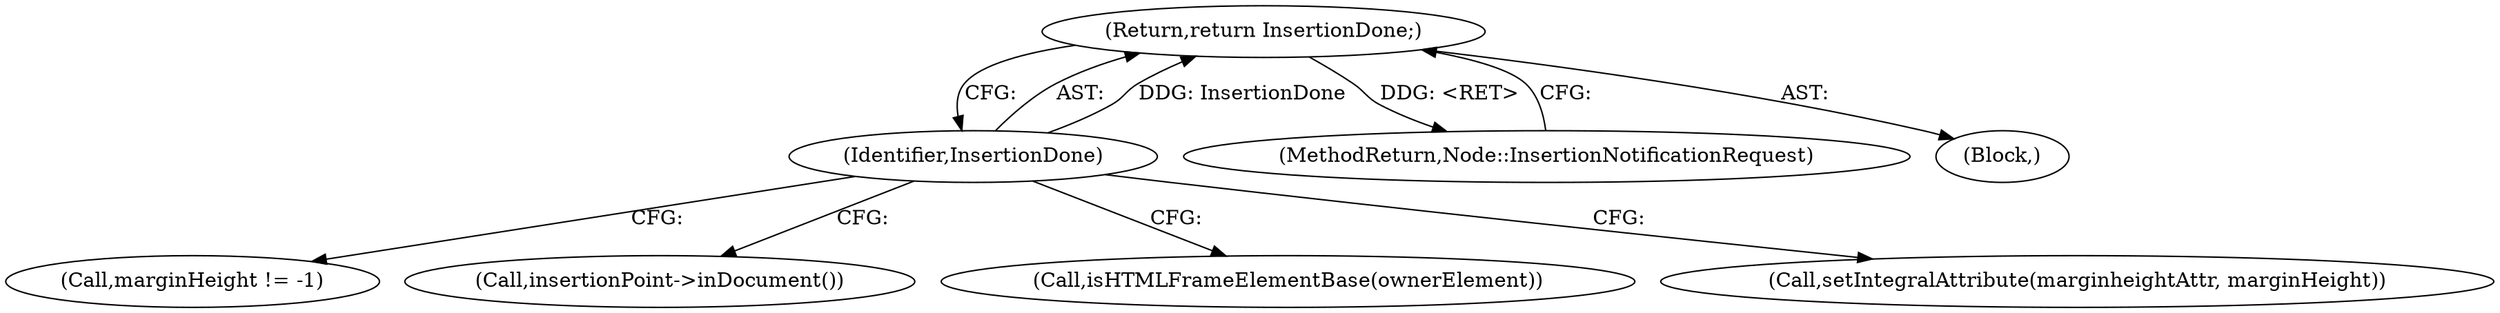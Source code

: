 digraph "1_Chrome_d22bd7ecd1cc576a1a586ee59d5e08d7eee6cdf3@del" {
"1000146" [label="(Return,return InsertionDone;)"];
"1000147" [label="(Identifier,InsertionDone)"];
"1000139" [label="(Call,marginHeight != -1)"];
"1000148" [label="(MethodReturn,Node::InsertionNotificationRequest)"];
"1000106" [label="(Call,insertionPoint->inDocument())"];
"1000102" [label="(Block,)"];
"1000113" [label="(Call,isHTMLFrameElementBase(ownerElement))"];
"1000146" [label="(Return,return InsertionDone;)"];
"1000143" [label="(Call,setIntegralAttribute(marginheightAttr, marginHeight))"];
"1000147" [label="(Identifier,InsertionDone)"];
"1000146" -> "1000102"  [label="AST: "];
"1000146" -> "1000147"  [label="CFG: "];
"1000147" -> "1000146"  [label="AST: "];
"1000148" -> "1000146"  [label="CFG: "];
"1000146" -> "1000148"  [label="DDG: <RET>"];
"1000147" -> "1000146"  [label="DDG: InsertionDone"];
"1000147" -> "1000143"  [label="CFG: "];
"1000147" -> "1000139"  [label="CFG: "];
"1000147" -> "1000113"  [label="CFG: "];
"1000147" -> "1000106"  [label="CFG: "];
}
